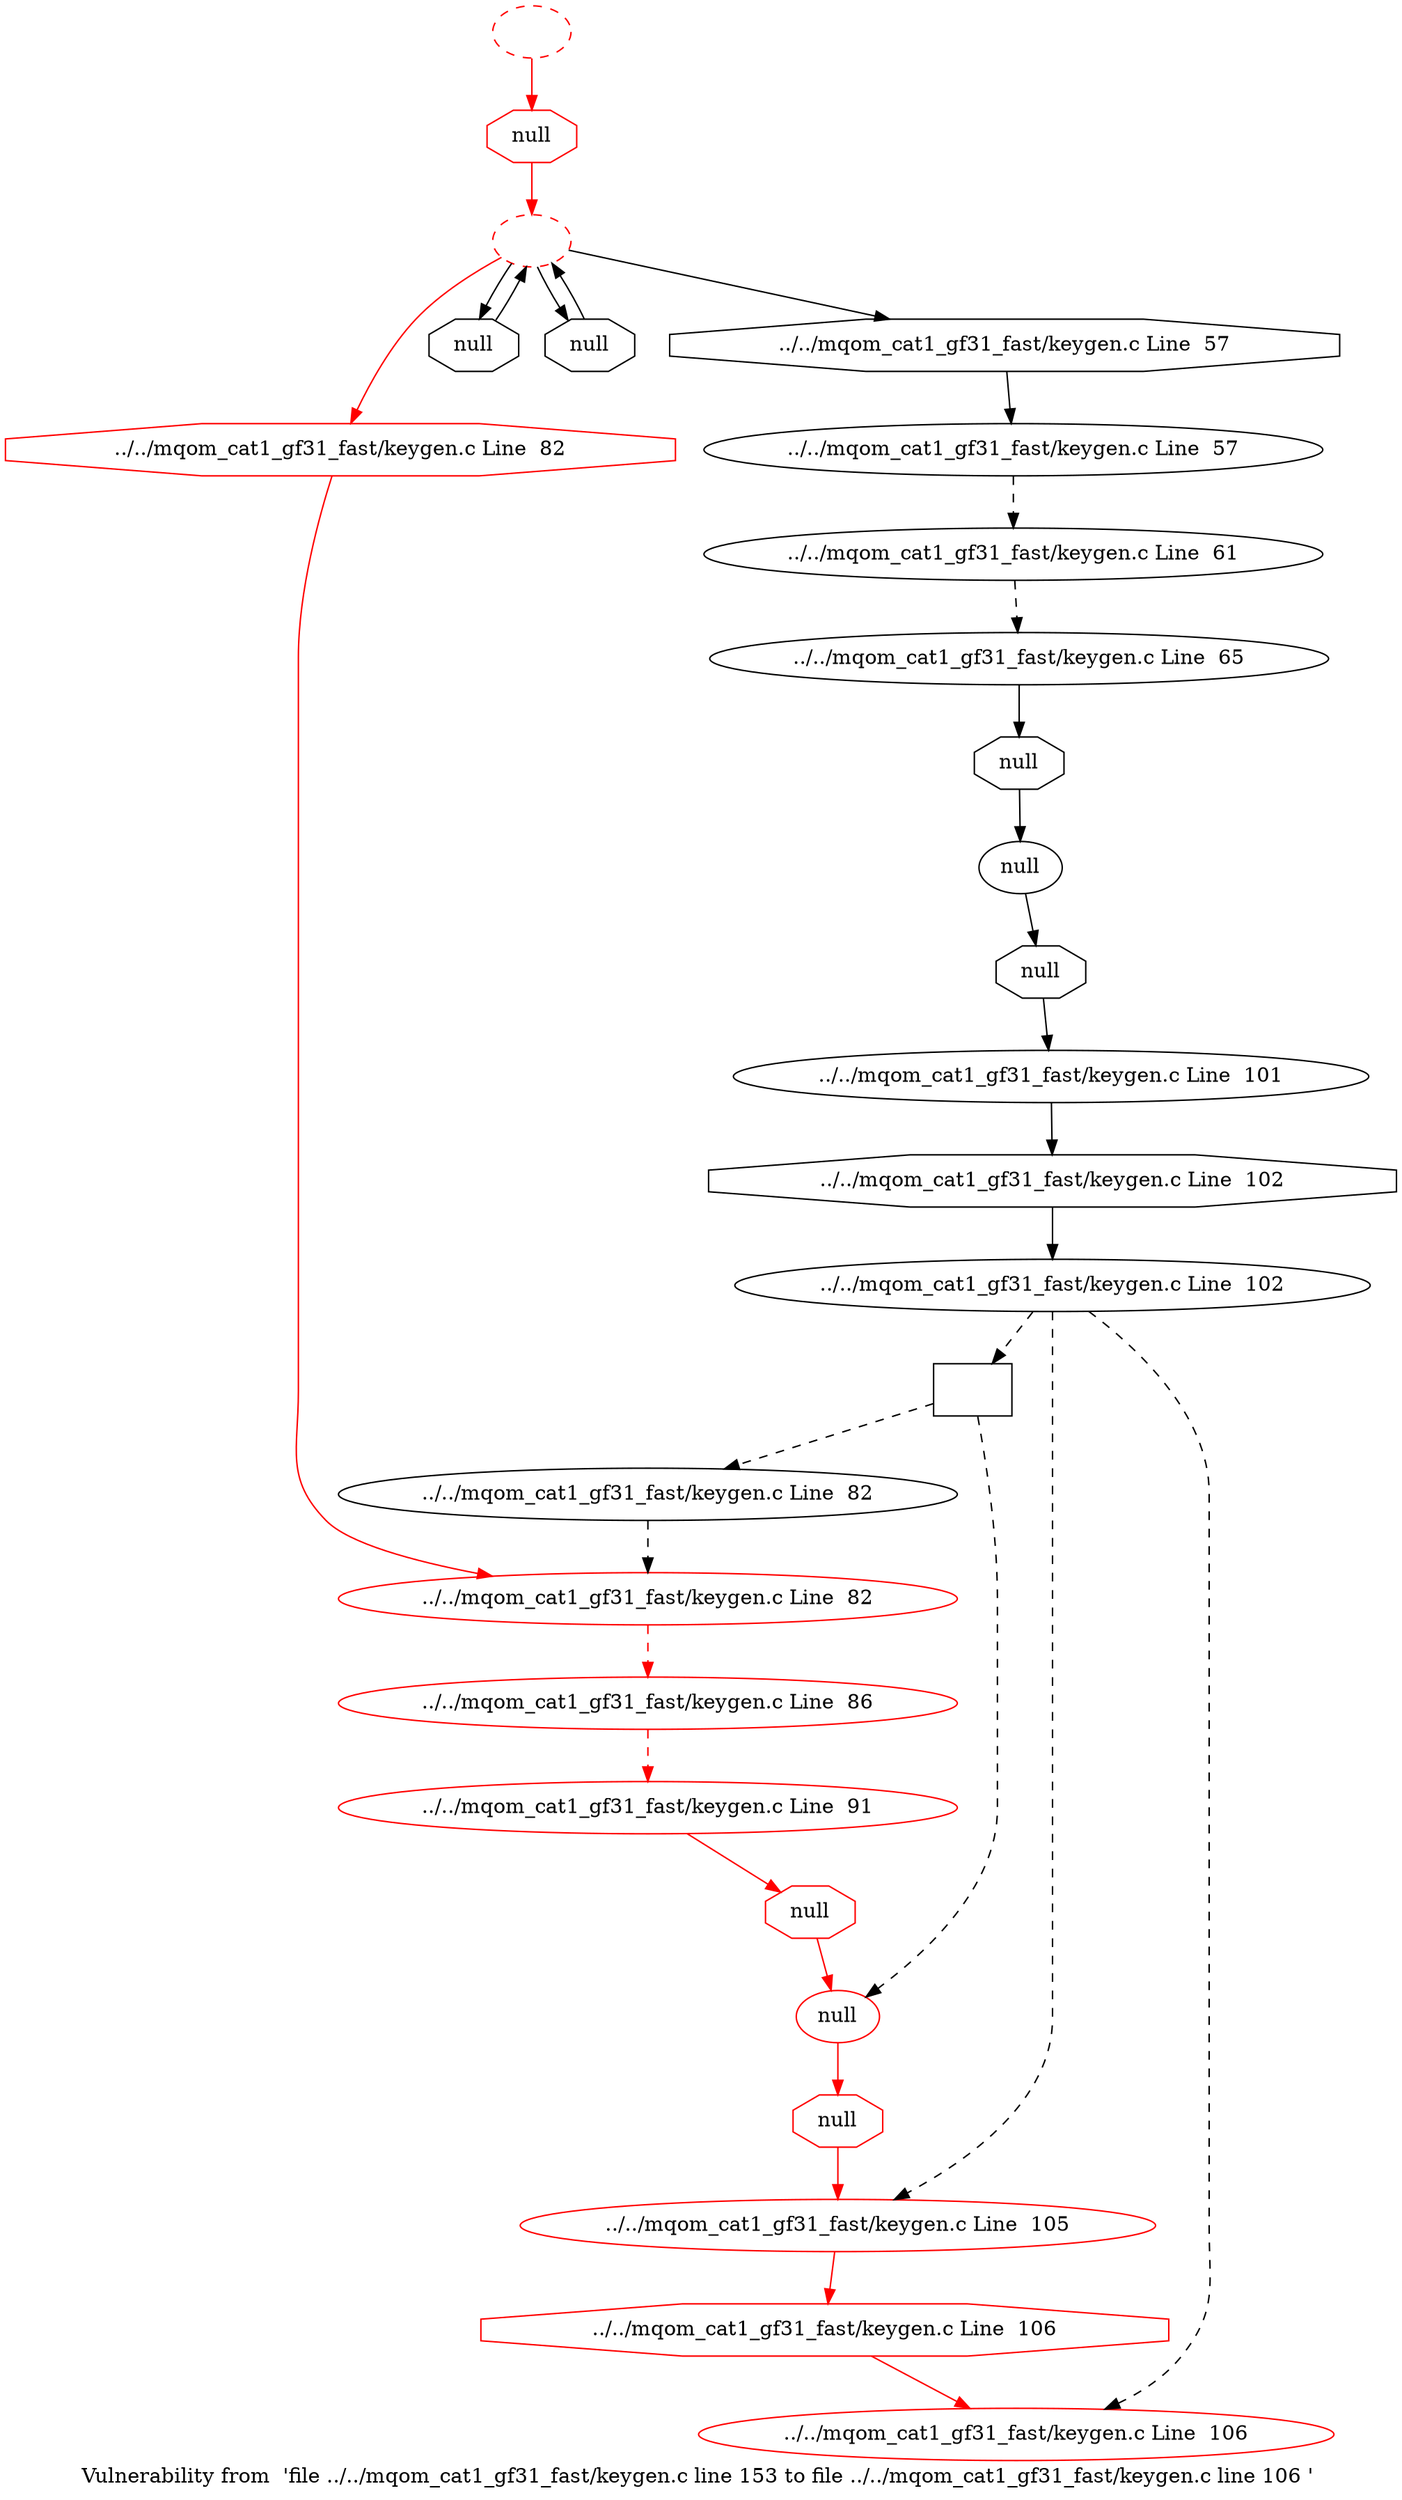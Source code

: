 digraph "Vulnerability from 'file ../../mqom_cat1_gf31_fast/keygen.c line 153 to file ../../mqom_cat1_gf31_fast/keygen.c line 106 '  "{
label="Vulnerability from  'file ../../mqom_cat1_gf31_fast/keygen.c line 153 to file ../../mqom_cat1_gf31_fast/keygen.c line 106 ' ";
node_642[shape=octagon,style=solid,label="null"]
node_641[shape=ellipse,style=solid,label="null"]
"node_642"->"node_641"
node_660[shape=octagon,style=solid,label="null"]
"node_641"->"node_660"
node_640[shape=ellipse,style=solid,label="../../mqom_cat1_gf31_fast/keygen.c Line  65"]
"node_640"->"node_642"
node_639[shape=ellipse,style=solid,label="../../mqom_cat1_gf31_fast/keygen.c Line  61"]
"node_639"->"node_640" [style=dashed]
node_638[shape=ellipse,style=dashed,label="", color=red]
node_637[shape=octagon,style=solid,label="../../mqom_cat1_gf31_fast/keygen.c Line  57"]
"node_638"->"node_637"
node_654[shape=octagon,style=solid,label="null"]
"node_638"->"node_654"
node_659[shape=octagon,style=solid,label="null"]
"node_638"->"node_659"
node_645[shape=octagon,style=solid,label="../../mqom_cat1_gf31_fast/keygen.c Line  82", color=red]
"node_638"->"node_645" [color=red]
node_636[shape=ellipse,style=solid,label="../../mqom_cat1_gf31_fast/keygen.c Line  57"]
"node_637"->"node_636"
"node_636"->"node_639" [style=dashed]
node_661[shape=octagon,style=solid,label="null", color=red]
node_653[shape=ellipse,style=solid,label="../../mqom_cat1_gf31_fast/keygen.c Line  105", color=red]
"node_661"->"node_653" [color=red]
node_662[shape=box,style=solid,label=""]
node_643[shape=ellipse,style=solid,label="../../mqom_cat1_gf31_fast/keygen.c Line  82"]
"node_662"->"node_643" [style=dashed]
node_648[shape=ellipse,style=solid,label="null", color=red]
"node_662"->"node_648" [style=dashed]
node_651[shape=ellipse,style=solid,label="../../mqom_cat1_gf31_fast/keygen.c Line  102"]
"node_651"->"node_662" [style=dashed]
"node_651"->"node_653" [style=dashed]
node_656[shape=ellipse,style=solid,label="../../mqom_cat1_gf31_fast/keygen.c Line  106", color=red]
"node_651"->"node_656" [style=dashed]
node_652[shape=octagon,style=solid,label="../../mqom_cat1_gf31_fast/keygen.c Line  102"]
"node_652"->"node_651"
node_657[shape=octagon,style=solid,label="../../mqom_cat1_gf31_fast/keygen.c Line  106", color=red]
"node_653"->"node_657" [color=red]
"node_654"->"node_638"
node_655[shape=ellipse,style=dashed,label="", color=red]
node_658[shape=octagon,style=solid,label="null", color=red]
"node_655"->"node_658" [color=red]
"node_657"->"node_656" [color=red]
"node_658"->"node_638" [color=red]
"node_659"->"node_638"
node_650[shape=ellipse,style=solid,label="../../mqom_cat1_gf31_fast/keygen.c Line  101"]
"node_660"->"node_650"
node_644[shape=ellipse,style=solid,label="../../mqom_cat1_gf31_fast/keygen.c Line  82", color=red]
"node_643"->"node_644" [style=dashed]
node_647[shape=ellipse,style=solid,label="../../mqom_cat1_gf31_fast/keygen.c Line  91", color=red]
node_649[shape=octagon,style=solid,label="null", color=red]
"node_647"->"node_649" [color=red]
"node_648"->"node_661" [color=red]
"node_649"->"node_648" [color=red]
"node_650"->"node_652"
node_646[shape=ellipse,style=solid,label="../../mqom_cat1_gf31_fast/keygen.c Line  86", color=red]
"node_644"->"node_646" [color=red, style=dashed]
"node_645"->"node_644" [color=red]
"node_646"->"node_647" [color=red, style=dashed]
}

